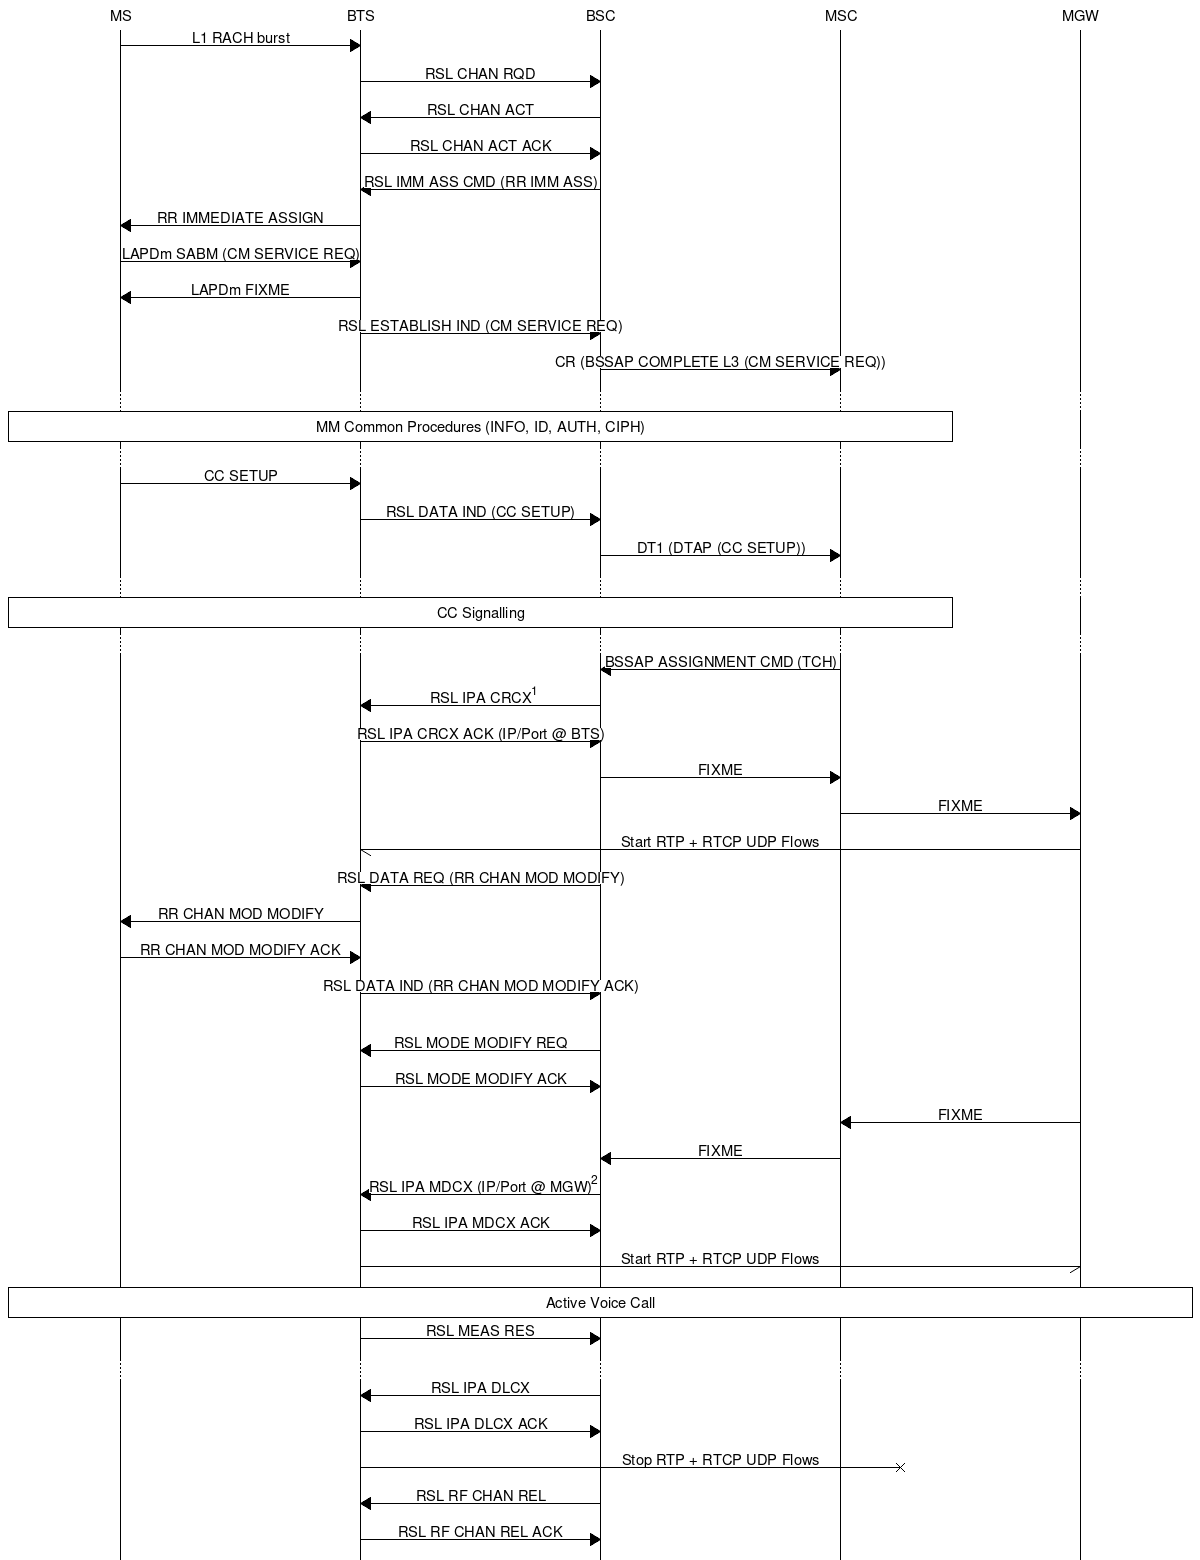 msc {
	hscale = 2;

	ms [label="MS"], bts [label="BTS"], bsc [label="BSC"], Msc [label="MSC"], mgw [label="MGW"];

	ms => bts	[label="L1 RACH burst"];
	bts => bsc	[label="RSL CHAN RQD"];
	bts <= bsc	[label="RSL CHAN ACT"];
	bts => bsc	[label="RSL CHAN ACT ACK"];
	bts <= bsc	[label="RSL IMM ASS CMD (RR IMM ASS)"];
	ms  <= bts	[label="RR IMMEDIATE ASSIGN"];
	ms  => bts	[label="LAPDm SABM (CM SERVICE REQ)"];
	ms  <= bts	[label="LAPDm FIXME"];
	bts => bsc	[label="RSL ESTABLISH IND (CM SERVICE REQ)"];
	bsc => Msc	[label="CR (BSSAP COMPLETE L3 (CM SERVICE REQ))"];
	...;
	ms box Msc	[label="MM Common Procedures (INFO, ID, AUTH, CIPH)"];
	...;
	ms  => bts	[label="CC SETUP"];
	bts => bsc	[label="RSL DATA IND (CC SETUP)"];
	bsc => Msc	[label="DT1 (DTAP (CC SETUP))"];
	...;
	ms box Msc	[label="CC Signalling"];
	...;
	bsc <= Msc	[label="BSSAP ASSIGNMENT CMD (TCH)"];
	bts <= bsc	[label="RSL IPA CRCX", id="1"];
	bts => bsc	[label="RSL IPA CRCX ACK (IP/Port @ BTS)"];
	bsc => Msc	[label="FIXME"];
	Msc => mgw	[label="FIXME"];
	bts <- mgw	[label="Start RTP + RTCP UDP Flows"];

	bts <= bsc	[label="RSL DATA REQ (RR CHAN MOD MODIFY)"];
	ms  <= bts	[label="RR CHAN MOD MODIFY"];
	ms  => bts	[label="RR CHAN MOD MODIFY ACK"];
	bts => bsc	[label="RSL DATA IND (RR CHAN MOD MODIFY ACK)"];
	|||;
	bts <= bsc	[label="RSL MODE MODIFY REQ"];
	bts => bsc	[label="RSL MODE MODIFY ACK"];

	Msc <= mgw	[label="FIXME"];
	bsc <= Msc	[label="FIXME"];
	bts <= bsc	[label="RSL IPA MDCX (IP/Port @ MGW)", id="2"];
	bts => bsc	[label="RSL IPA MDCX ACK"];

	bts -> mgw	[label="Start RTP + RTCP UDP Flows"];
	ms box mgw	[label="Active Voice Call"];
	bts => bsc	[label="RSL MEAS RES"];
	...;

	bts <= bsc	[label="RSL IPA DLCX"];
	bts => bsc	[label="RSL IPA DLCX ACK"];
	bts -x mgw	[label="Stop RTP + RTCP UDP Flows"];

	bts <= bsc	[label="RSL RF CHAN REL"];
	bts => bsc	[label="RSL RF CHAN REL ACK"];
}
